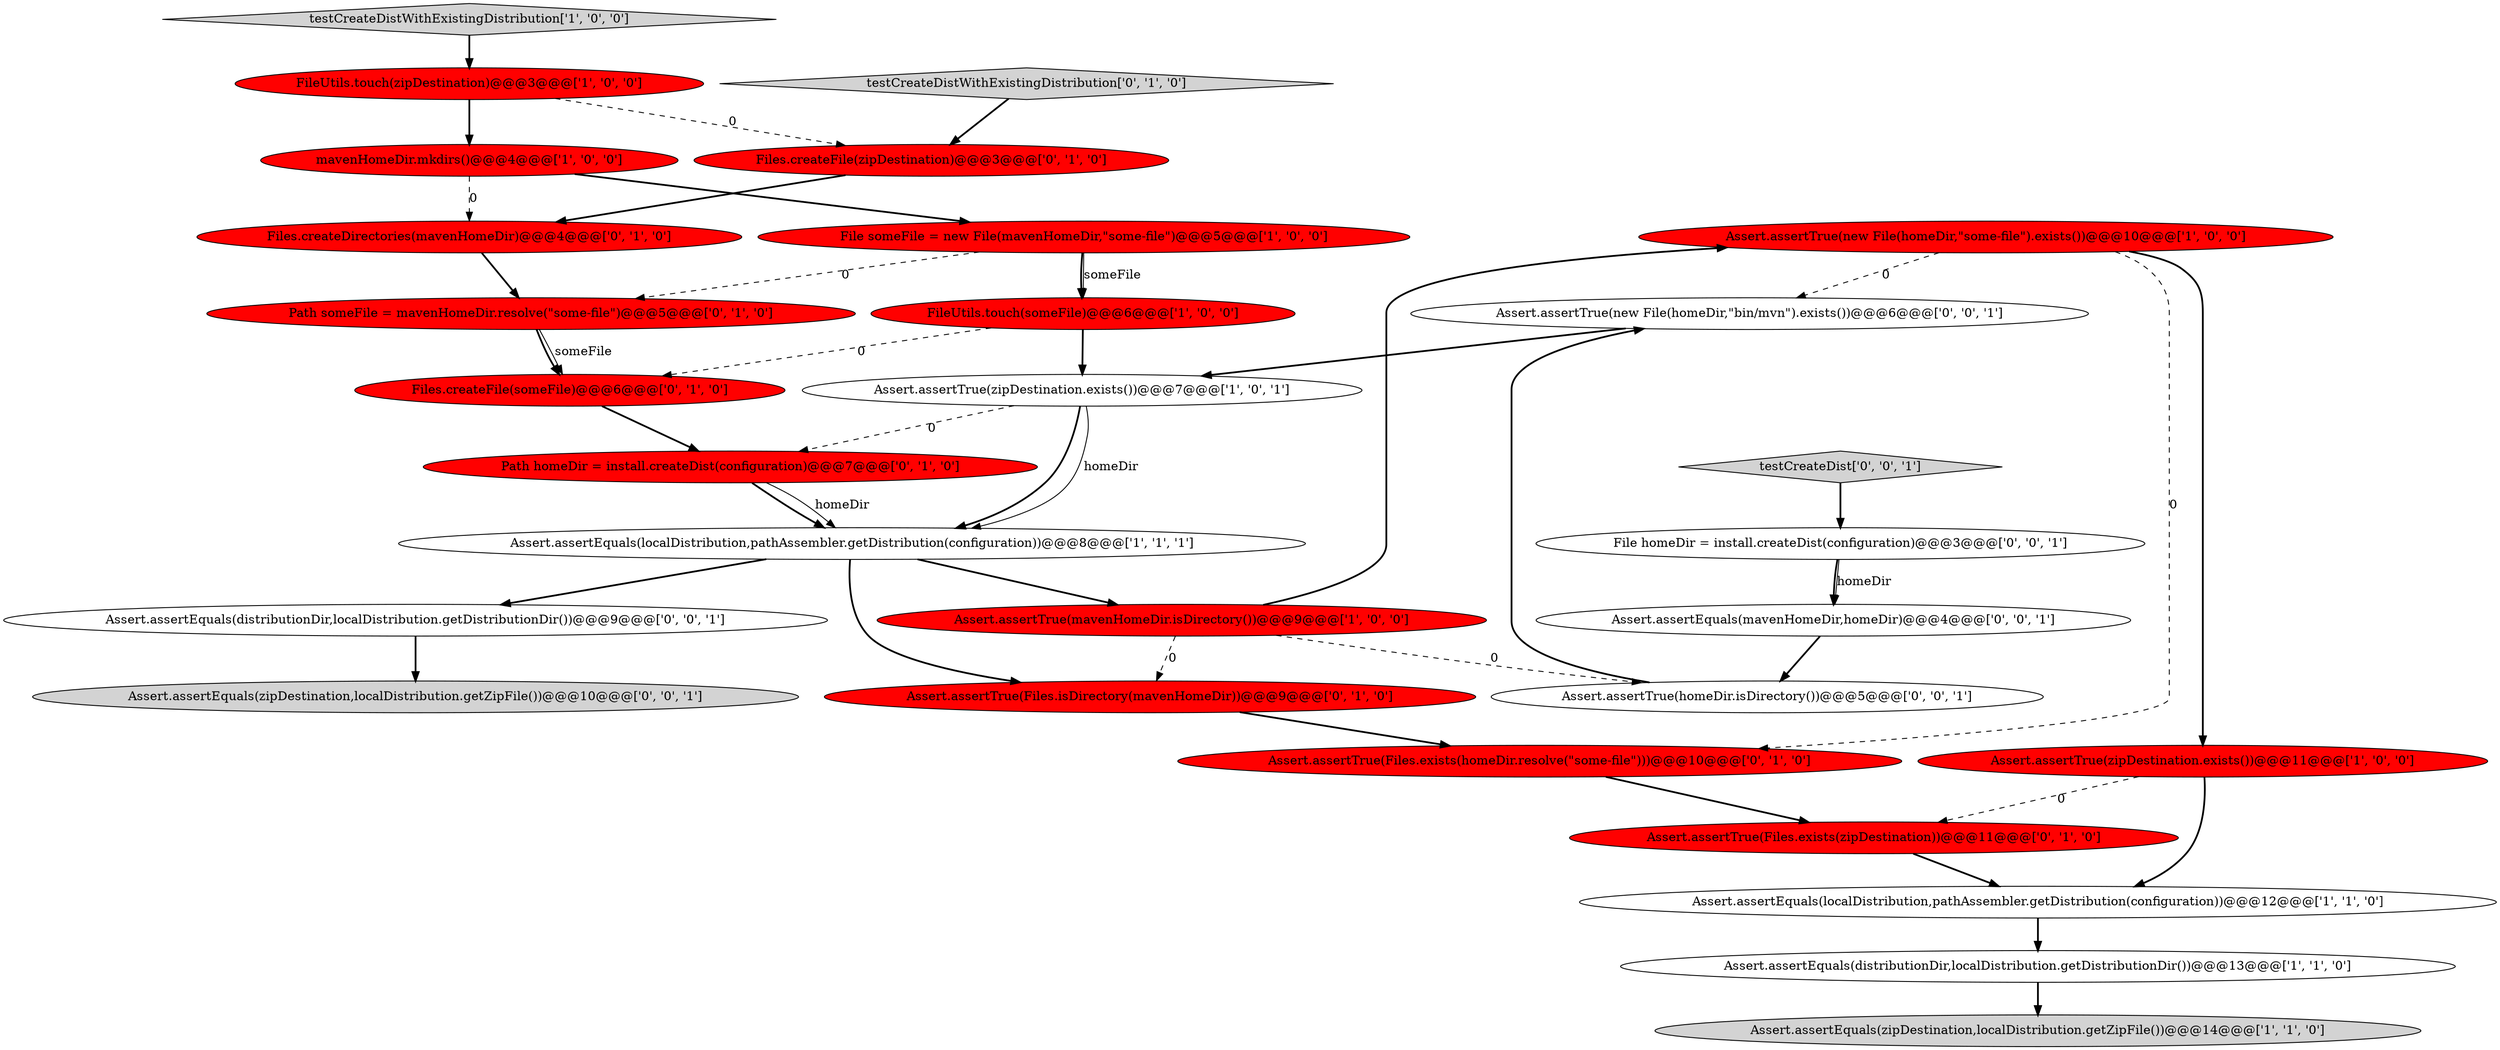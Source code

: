 digraph {
21 [style = filled, label = "Assert.assertTrue(Files.exists(homeDir.resolve(\"some-file\")))@@@10@@@['0', '1', '0']", fillcolor = red, shape = ellipse image = "AAA1AAABBB2BBB"];
3 [style = filled, label = "testCreateDistWithExistingDistribution['1', '0', '0']", fillcolor = lightgray, shape = diamond image = "AAA0AAABBB1BBB"];
20 [style = filled, label = "testCreateDistWithExistingDistribution['0', '1', '0']", fillcolor = lightgray, shape = diamond image = "AAA0AAABBB2BBB"];
12 [style = filled, label = "File someFile = new File(mavenHomeDir,\"some-file\")@@@5@@@['1', '0', '0']", fillcolor = red, shape = ellipse image = "AAA1AAABBB1BBB"];
1 [style = filled, label = "Assert.assertEquals(distributionDir,localDistribution.getDistributionDir())@@@13@@@['1', '1', '0']", fillcolor = white, shape = ellipse image = "AAA0AAABBB1BBB"];
15 [style = filled, label = "Path homeDir = install.createDist(configuration)@@@7@@@['0', '1', '0']", fillcolor = red, shape = ellipse image = "AAA1AAABBB2BBB"];
16 [style = filled, label = "Path someFile = mavenHomeDir.resolve(\"some-file\")@@@5@@@['0', '1', '0']", fillcolor = red, shape = ellipse image = "AAA1AAABBB2BBB"];
19 [style = filled, label = "Files.createFile(someFile)@@@6@@@['0', '1', '0']", fillcolor = red, shape = ellipse image = "AAA1AAABBB2BBB"];
24 [style = filled, label = "Assert.assertTrue(homeDir.isDirectory())@@@5@@@['0', '0', '1']", fillcolor = white, shape = ellipse image = "AAA0AAABBB3BBB"];
25 [style = filled, label = "Assert.assertEquals(distributionDir,localDistribution.getDistributionDir())@@@9@@@['0', '0', '1']", fillcolor = white, shape = ellipse image = "AAA0AAABBB3BBB"];
14 [style = filled, label = "Files.createFile(zipDestination)@@@3@@@['0', '1', '0']", fillcolor = red, shape = ellipse image = "AAA1AAABBB2BBB"];
0 [style = filled, label = "Assert.assertTrue(mavenHomeDir.isDirectory())@@@9@@@['1', '0', '0']", fillcolor = red, shape = ellipse image = "AAA1AAABBB1BBB"];
17 [style = filled, label = "Files.createDirectories(mavenHomeDir)@@@4@@@['0', '1', '0']", fillcolor = red, shape = ellipse image = "AAA1AAABBB2BBB"];
9 [style = filled, label = "Assert.assertEquals(localDistribution,pathAssembler.getDistribution(configuration))@@@12@@@['1', '1', '0']", fillcolor = white, shape = ellipse image = "AAA0AAABBB1BBB"];
4 [style = filled, label = "FileUtils.touch(zipDestination)@@@3@@@['1', '0', '0']", fillcolor = red, shape = ellipse image = "AAA1AAABBB1BBB"];
22 [style = filled, label = "File homeDir = install.createDist(configuration)@@@3@@@['0', '0', '1']", fillcolor = white, shape = ellipse image = "AAA0AAABBB3BBB"];
28 [style = filled, label = "testCreateDist['0', '0', '1']", fillcolor = lightgray, shape = diamond image = "AAA0AAABBB3BBB"];
13 [style = filled, label = "Assert.assertTrue(Files.isDirectory(mavenHomeDir))@@@9@@@['0', '1', '0']", fillcolor = red, shape = ellipse image = "AAA1AAABBB2BBB"];
23 [style = filled, label = "Assert.assertEquals(mavenHomeDir,homeDir)@@@4@@@['0', '0', '1']", fillcolor = white, shape = ellipse image = "AAA0AAABBB3BBB"];
6 [style = filled, label = "Assert.assertEquals(localDistribution,pathAssembler.getDistribution(configuration))@@@8@@@['1', '1', '1']", fillcolor = white, shape = ellipse image = "AAA0AAABBB1BBB"];
27 [style = filled, label = "Assert.assertTrue(new File(homeDir,\"bin/mvn\").exists())@@@6@@@['0', '0', '1']", fillcolor = white, shape = ellipse image = "AAA0AAABBB3BBB"];
10 [style = filled, label = "mavenHomeDir.mkdirs()@@@4@@@['1', '0', '0']", fillcolor = red, shape = ellipse image = "AAA1AAABBB1BBB"];
7 [style = filled, label = "FileUtils.touch(someFile)@@@6@@@['1', '0', '0']", fillcolor = red, shape = ellipse image = "AAA1AAABBB1BBB"];
2 [style = filled, label = "Assert.assertEquals(zipDestination,localDistribution.getZipFile())@@@14@@@['1', '1', '0']", fillcolor = lightgray, shape = ellipse image = "AAA0AAABBB1BBB"];
18 [style = filled, label = "Assert.assertTrue(Files.exists(zipDestination))@@@11@@@['0', '1', '0']", fillcolor = red, shape = ellipse image = "AAA1AAABBB2BBB"];
8 [style = filled, label = "Assert.assertTrue(zipDestination.exists())@@@7@@@['1', '0', '1']", fillcolor = white, shape = ellipse image = "AAA0AAABBB1BBB"];
26 [style = filled, label = "Assert.assertEquals(zipDestination,localDistribution.getZipFile())@@@10@@@['0', '0', '1']", fillcolor = lightgray, shape = ellipse image = "AAA0AAABBB3BBB"];
5 [style = filled, label = "Assert.assertTrue(zipDestination.exists())@@@11@@@['1', '0', '0']", fillcolor = red, shape = ellipse image = "AAA1AAABBB1BBB"];
11 [style = filled, label = "Assert.assertTrue(new File(homeDir,\"some-file\").exists())@@@10@@@['1', '0', '0']", fillcolor = red, shape = ellipse image = "AAA1AAABBB1BBB"];
4->10 [style = bold, label=""];
5->9 [style = bold, label=""];
12->16 [style = dashed, label="0"];
8->15 [style = dashed, label="0"];
0->11 [style = bold, label=""];
14->17 [style = bold, label=""];
8->6 [style = bold, label=""];
6->0 [style = bold, label=""];
15->6 [style = bold, label=""];
20->14 [style = bold, label=""];
16->19 [style = bold, label=""];
7->8 [style = bold, label=""];
22->23 [style = solid, label="homeDir"];
5->18 [style = dashed, label="0"];
3->4 [style = bold, label=""];
22->23 [style = bold, label=""];
21->18 [style = bold, label=""];
12->7 [style = bold, label=""];
12->7 [style = solid, label="someFile"];
11->5 [style = bold, label=""];
23->24 [style = bold, label=""];
7->19 [style = dashed, label="0"];
10->12 [style = bold, label=""];
8->6 [style = solid, label="homeDir"];
6->13 [style = bold, label=""];
0->13 [style = dashed, label="0"];
25->26 [style = bold, label=""];
15->6 [style = solid, label="homeDir"];
18->9 [style = bold, label=""];
10->17 [style = dashed, label="0"];
0->24 [style = dashed, label="0"];
4->14 [style = dashed, label="0"];
1->2 [style = bold, label=""];
11->27 [style = dashed, label="0"];
19->15 [style = bold, label=""];
9->1 [style = bold, label=""];
13->21 [style = bold, label=""];
24->27 [style = bold, label=""];
27->8 [style = bold, label=""];
28->22 [style = bold, label=""];
17->16 [style = bold, label=""];
6->25 [style = bold, label=""];
16->19 [style = solid, label="someFile"];
11->21 [style = dashed, label="0"];
}
